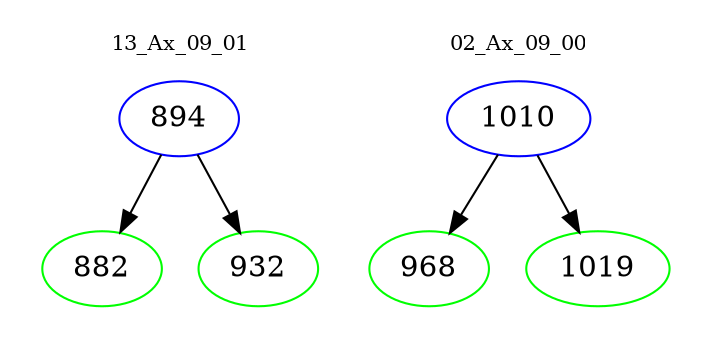 digraph{
subgraph cluster_0 {
color = white
label = "13_Ax_09_01";
fontsize=10;
T0_894 [label="894", color="blue"]
T0_894 -> T0_882 [color="black"]
T0_882 [label="882", color="green"]
T0_894 -> T0_932 [color="black"]
T0_932 [label="932", color="green"]
}
subgraph cluster_1 {
color = white
label = "02_Ax_09_00";
fontsize=10;
T1_1010 [label="1010", color="blue"]
T1_1010 -> T1_968 [color="black"]
T1_968 [label="968", color="green"]
T1_1010 -> T1_1019 [color="black"]
T1_1019 [label="1019", color="green"]
}
}

